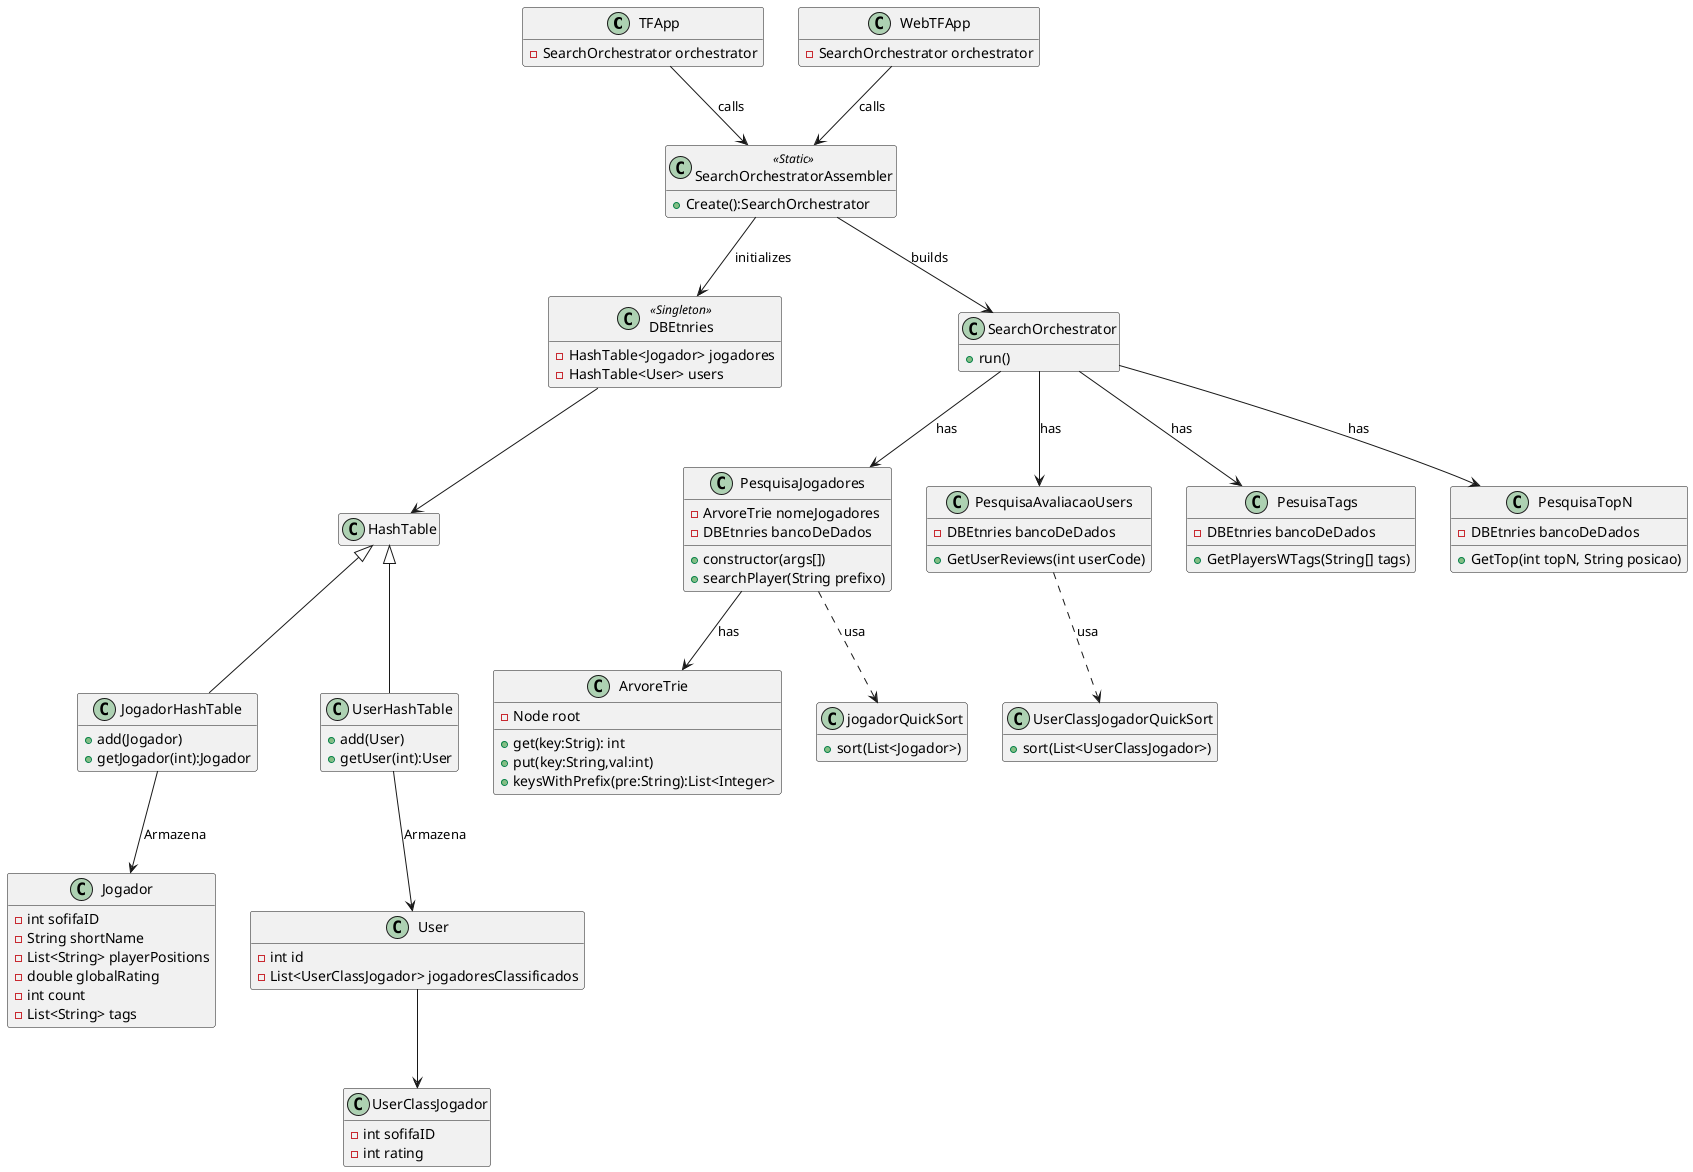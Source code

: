 @startuml classDiagram
    hide empty members

    class TFApp{
        -SearchOrchestrator orchestrator
    }
    class WebTFApp{
        -SearchOrchestrator orchestrator
    }

    class SearchOrchestratorAssembler<<Static>>{
        +Create():SearchOrchestrator
    }
    class DBEtnries<<Singleton>>{
        - HashTable<Jogador> jogadores
        - HashTable<User> users
    }

    class HashTable{

    }

    class JogadorHashTable extends HashTable{
        + add(Jogador)
        + getJogador(int):Jogador
    }

    class UserHashTable extends HashTable{
        + add(User)
        + getUser(int):User
    }

    class Jogador{
        - int sofifaID
        - String shortName
        - List<String> playerPositions
        - double globalRating
        - int count
        - List<String> tags
    }

    class UserClassJogador{
        - int sofifaID
        - int rating
    }

    class User{
        - int id
        - List<UserClassJogador> jogadoresClassificados
    }

    class SearchOrchestrator{
        +run()
    }

    class PesquisaJogadores{
        - ArvoreTrie nomeJogadores
        - DBEtnries bancoDeDados
        + constructor(args[])
        + searchPlayer(String prefixo)
    }

    Class ArvoreTrie{
        - Node root
        + get(key:Strig): int
        + put(key:String,val:int)
        + keysWithPrefix(pre:String):List<Integer>

    }

    class PesquisaAvaliacaoUsers{
        - DBEtnries bancoDeDados
        + GetUserReviews(int userCode)
    }
    class PesuisaTags{
        - DBEtnries bancoDeDados
        + GetPlayersWTags(String[] tags)
    }
    class PesquisaTopN{
        - DBEtnries bancoDeDados
        + GetTop(int topN, String posicao)
    }

    class jogadorQuickSort{
        + sort(List<Jogador>)
    }

    class UserClassJogadorQuickSort{
        +sort(List<UserClassJogador>)
    }
    
    SearchOrchestratorAssembler --> SearchOrchestrator:builds
    WebTFApp --> SearchOrchestratorAssembler:calls
    TFApp --> SearchOrchestratorAssembler:calls
    SearchOrchestratorAssembler --> DBEtnries: initializes
    SearchOrchestrator --> PesquisaJogadores:has
    SearchOrchestrator --> PesuisaTags:has
    SearchOrchestrator --> PesquisaTopN:has
    SearchOrchestrator --> PesquisaAvaliacaoUsers:has
    PesquisaJogadores --> ArvoreTrie: has
    DBEtnries --> HashTable
    JogadorHashTable --> Jogador:Armazena
    UserHashTable --> User: Armazena
    User --> UserClassJogador
    PesquisaJogadores ..> jogadorQuickSort: usa
    PesquisaAvaliacaoUsers ..> UserClassJogadorQuickSort:usa
    
@enduml
